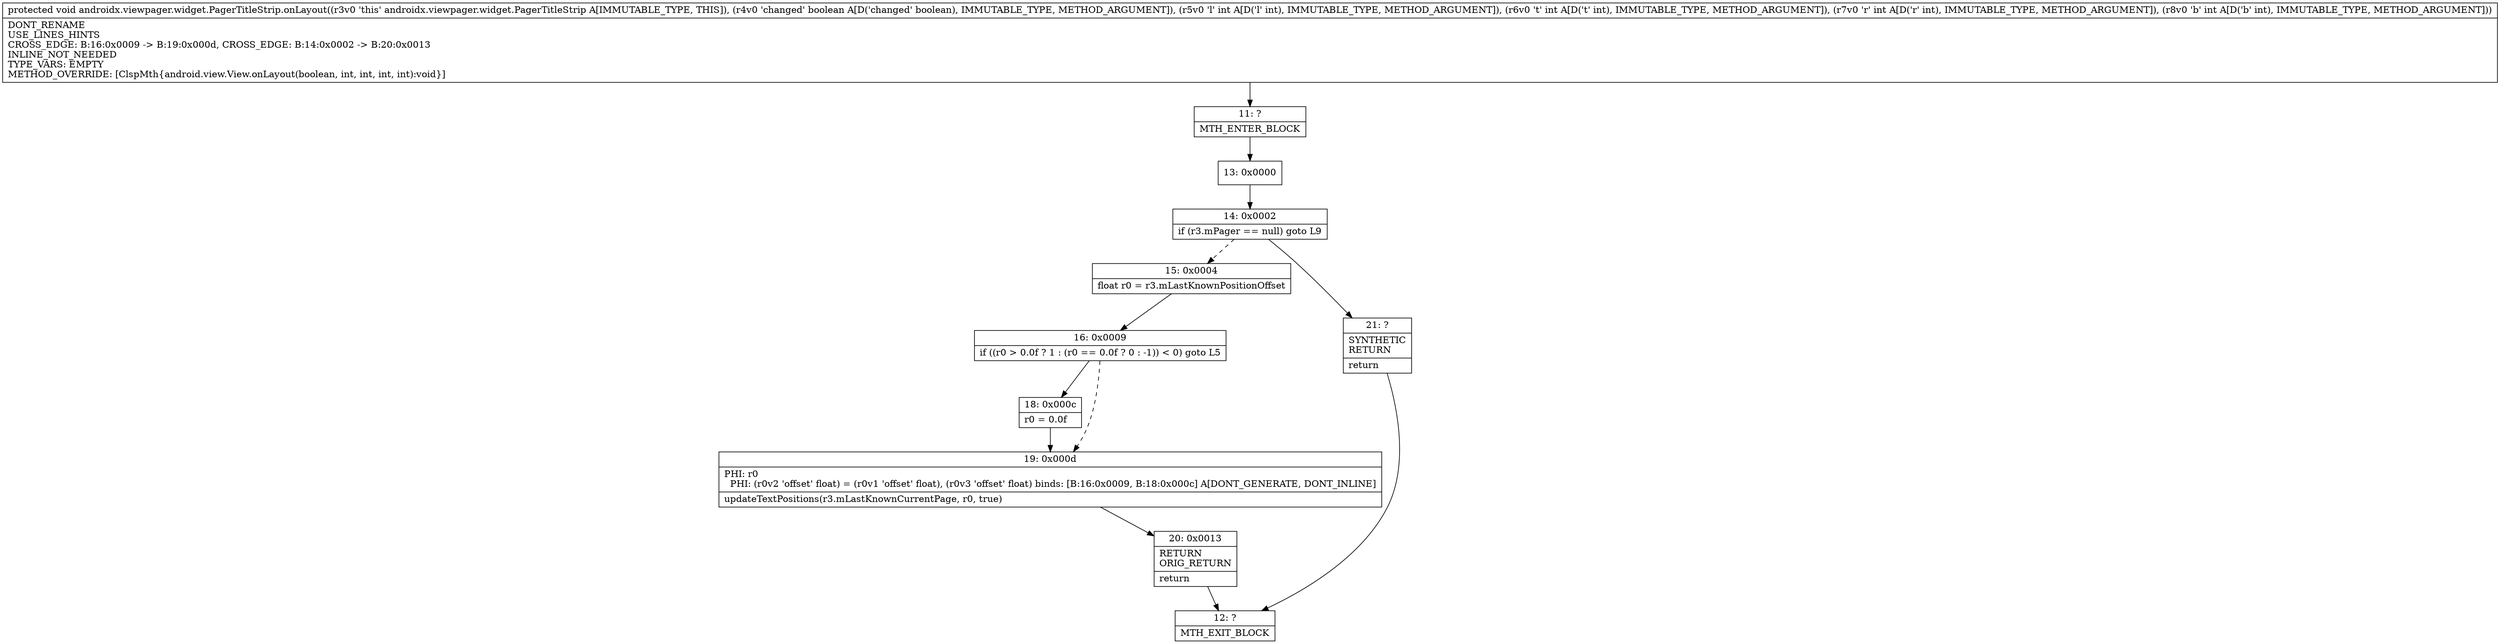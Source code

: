 digraph "CFG forandroidx.viewpager.widget.PagerTitleStrip.onLayout(ZIIII)V" {
Node_11 [shape=record,label="{11\:\ ?|MTH_ENTER_BLOCK\l}"];
Node_13 [shape=record,label="{13\:\ 0x0000}"];
Node_14 [shape=record,label="{14\:\ 0x0002|if (r3.mPager == null) goto L9\l}"];
Node_15 [shape=record,label="{15\:\ 0x0004|float r0 = r3.mLastKnownPositionOffset\l}"];
Node_16 [shape=record,label="{16\:\ 0x0009|if ((r0 \> 0.0f ? 1 : (r0 == 0.0f ? 0 : \-1)) \< 0) goto L5\l}"];
Node_18 [shape=record,label="{18\:\ 0x000c|r0 = 0.0f\l}"];
Node_19 [shape=record,label="{19\:\ 0x000d|PHI: r0 \l  PHI: (r0v2 'offset' float) = (r0v1 'offset' float), (r0v3 'offset' float) binds: [B:16:0x0009, B:18:0x000c] A[DONT_GENERATE, DONT_INLINE]\l|updateTextPositions(r3.mLastKnownCurrentPage, r0, true)\l}"];
Node_20 [shape=record,label="{20\:\ 0x0013|RETURN\lORIG_RETURN\l|return\l}"];
Node_12 [shape=record,label="{12\:\ ?|MTH_EXIT_BLOCK\l}"];
Node_21 [shape=record,label="{21\:\ ?|SYNTHETIC\lRETURN\l|return\l}"];
MethodNode[shape=record,label="{protected void androidx.viewpager.widget.PagerTitleStrip.onLayout((r3v0 'this' androidx.viewpager.widget.PagerTitleStrip A[IMMUTABLE_TYPE, THIS]), (r4v0 'changed' boolean A[D('changed' boolean), IMMUTABLE_TYPE, METHOD_ARGUMENT]), (r5v0 'l' int A[D('l' int), IMMUTABLE_TYPE, METHOD_ARGUMENT]), (r6v0 't' int A[D('t' int), IMMUTABLE_TYPE, METHOD_ARGUMENT]), (r7v0 'r' int A[D('r' int), IMMUTABLE_TYPE, METHOD_ARGUMENT]), (r8v0 'b' int A[D('b' int), IMMUTABLE_TYPE, METHOD_ARGUMENT]))  | DONT_RENAME\lUSE_LINES_HINTS\lCROSS_EDGE: B:16:0x0009 \-\> B:19:0x000d, CROSS_EDGE: B:14:0x0002 \-\> B:20:0x0013\lINLINE_NOT_NEEDED\lTYPE_VARS: EMPTY\lMETHOD_OVERRIDE: [ClspMth\{android.view.View.onLayout(boolean, int, int, int, int):void\}]\l}"];
MethodNode -> Node_11;Node_11 -> Node_13;
Node_13 -> Node_14;
Node_14 -> Node_15[style=dashed];
Node_14 -> Node_21;
Node_15 -> Node_16;
Node_16 -> Node_18;
Node_16 -> Node_19[style=dashed];
Node_18 -> Node_19;
Node_19 -> Node_20;
Node_20 -> Node_12;
Node_21 -> Node_12;
}

